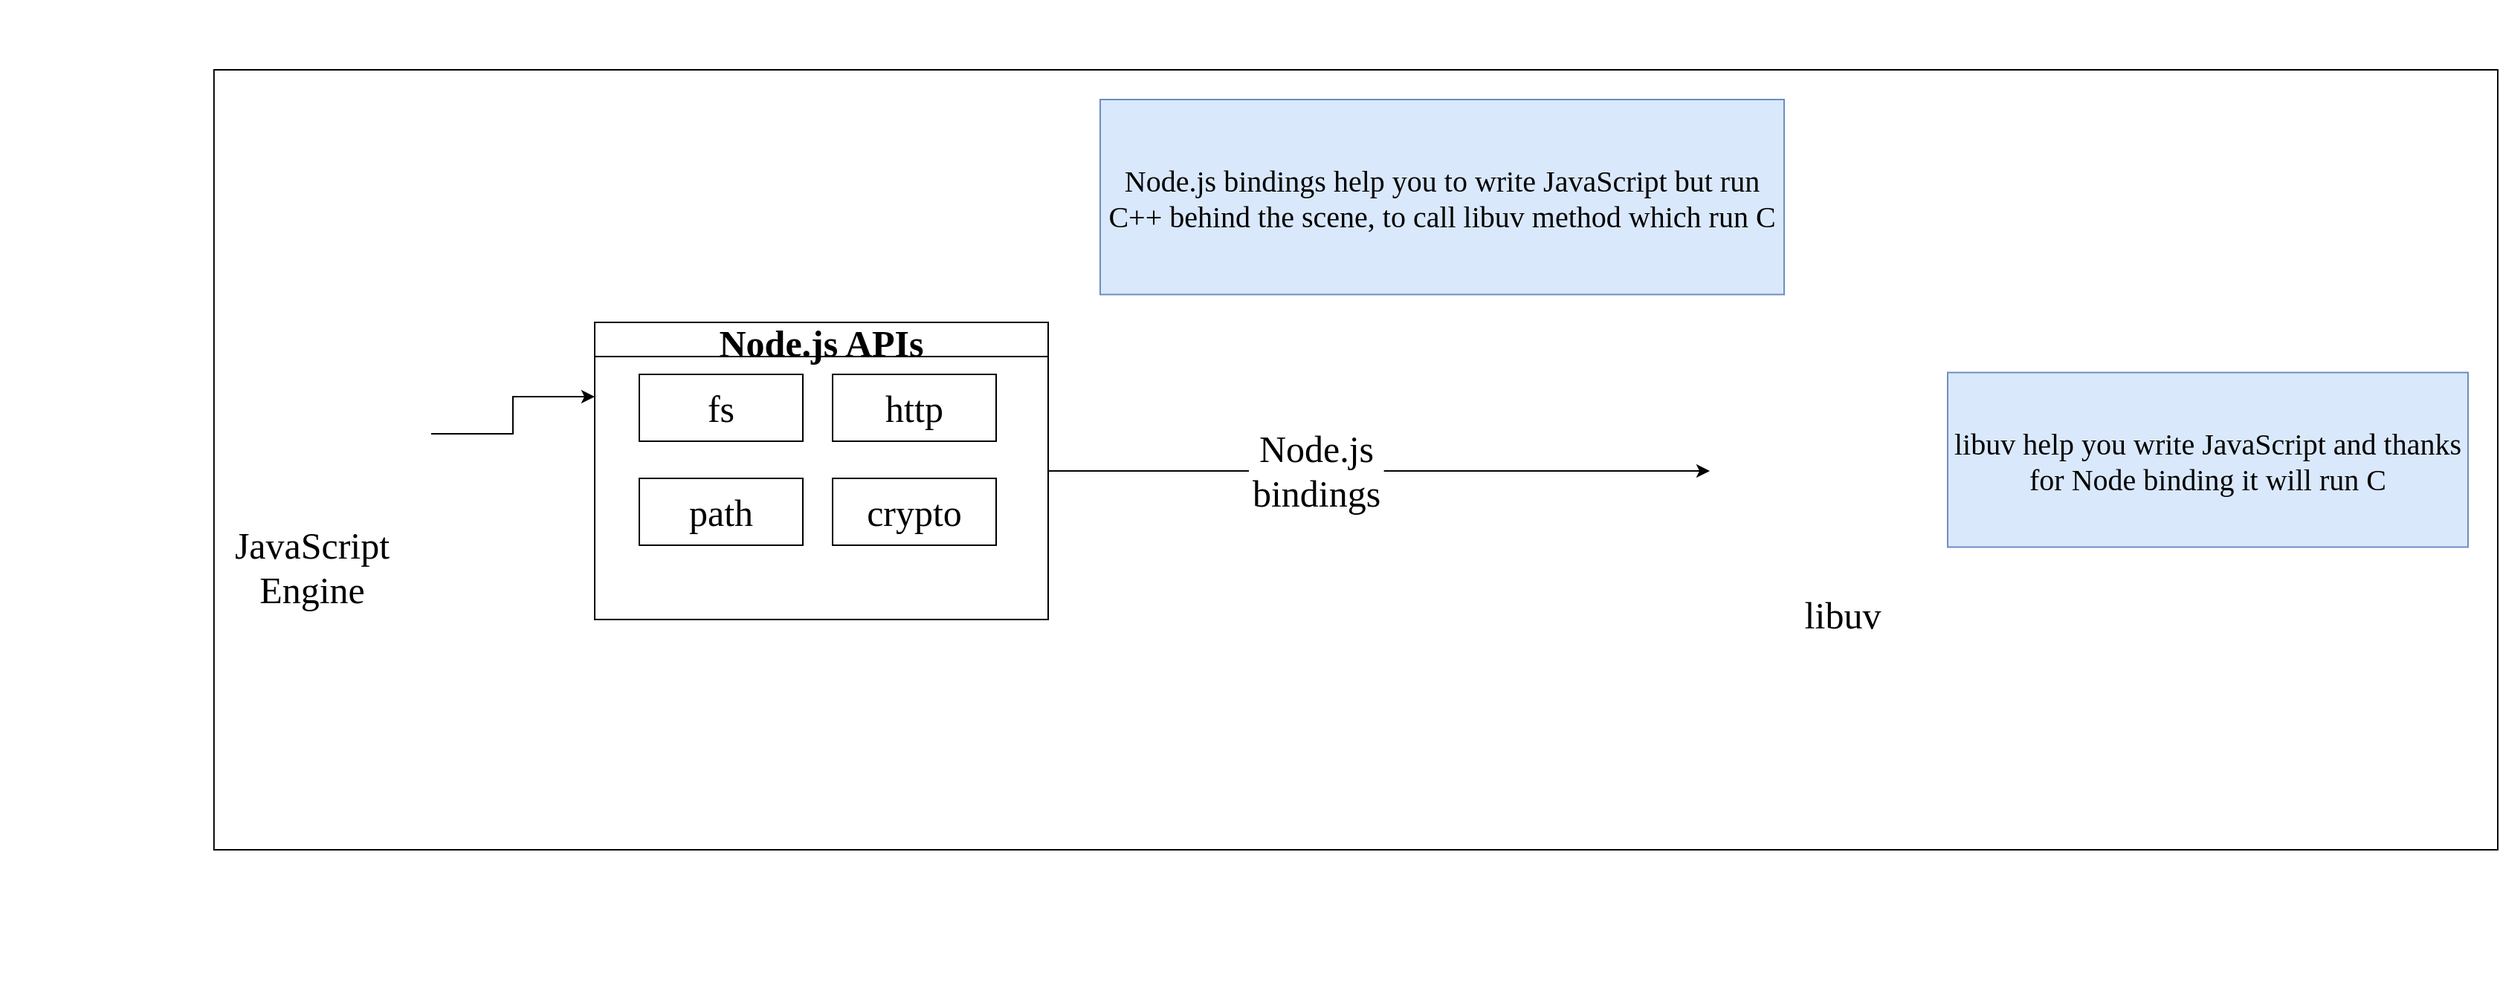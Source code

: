 <mxfile version="17.2.4" type="github" pages="6">
  <diagram id="OAc4Ez-2dxq1t8rJQaTQ" name="Node.js runtime">
    <mxGraphModel dx="2598" dy="939" grid="1" gridSize="10" guides="1" tooltips="1" connect="1" arrows="1" fold="1" page="1" pageScale="1" pageWidth="850" pageHeight="1100" math="0" shadow="0">
      <root>
        <mxCell id="0" />
        <mxCell id="1" parent="0" />
        <mxCell id="yg2UiKKqtqdn07k_aNCy-15" value="" style="group;" parent="1" vertex="1" connectable="0">
          <mxGeometry x="-310" y="120" width="1680" height="630" as="geometry" />
        </mxCell>
        <mxCell id="yg2UiKKqtqdn07k_aNCy-1" value="" style="rounded=0;whiteSpace=wrap;html=1;fillColor=none;" parent="yg2UiKKqtqdn07k_aNCy-15" vertex="1">
          <mxGeometry x="143.905" width="1536.095" height="525" as="geometry" />
        </mxCell>
        <mxCell id="yg2UiKKqtqdn07k_aNCy-19" value="Node.js bindings" style="text;html=1;strokeColor=none;fillColor=none;align=center;verticalAlign=middle;whiteSpace=wrap;rounded=0;fontFamily=Comfortaa;fontSource=https%3A%2F%2Ffonts.googleapis.com%2Fcss%3Ffamily%3DComfortaa;fontSize=25;" parent="yg2UiKKqtqdn07k_aNCy-15" vertex="1">
          <mxGeometry x="840.004" y="250.308" width="90.811" height="39.375" as="geometry" />
        </mxCell>
        <mxCell id="yg2UiKKqtqdn07k_aNCy-17" style="edgeStyle=orthogonalEdgeStyle;rounded=0;orthogonalLoop=1;jettySize=auto;html=1;fontFamily=Comfortaa;fontSource=https%3A%2F%2Ffonts.googleapis.com%2Fcss%3Ffamily%3DComfortaa;fontSize=25;startArrow=none;" parent="yg2UiKKqtqdn07k_aNCy-15" source="yg2UiKKqtqdn07k_aNCy-19" target="yg2UiKKqtqdn07k_aNCy-13" edge="1">
          <mxGeometry relative="1" as="geometry">
            <Array as="points">
              <mxPoint x="1271.351" y="275.625" />
              <mxPoint x="1271.351" y="275.625" />
            </Array>
          </mxGeometry>
        </mxCell>
        <mxCell id="74c8RebSrg2uGwLzsftT-2" value="Node.js bindings help you to write JavaScript but run C++ behind the scene, to call libuv method which run C" style="rounded=0;whiteSpace=wrap;html=1;fontFamily=Comfortaa;fontSource=https%3A%2F%2Ffonts.googleapis.com%2Fcss%3Ffamily%3DComfortaa;fontSize=20;fillColor=#dae8fc;strokeColor=#6c8ebf;" parent="yg2UiKKqtqdn07k_aNCy-15" vertex="1">
          <mxGeometry x="740" y="20" width="460" height="131.25" as="geometry" />
        </mxCell>
        <mxCell id="yg2UiKKqtqdn07k_aNCy-3" value="" style="shape=image;verticalLabelPosition=bottom;labelBackgroundColor=default;verticalAlign=top;aspect=fixed;imageAspect=0;image=https://cdn.freebiesupply.com/logos/large/2x/nodejs-1-logo-png-transparent.png;" parent="yg2UiKKqtqdn07k_aNCy-15" vertex="1">
          <mxGeometry x="42" y="-46.667" width="163.215" height="100.125" as="geometry" />
        </mxCell>
        <mxCell id="74c8RebSrg2uGwLzsftT-3" value="libuv help you write JavaScript and thanks for Node binding it will run C " style="rounded=0;whiteSpace=wrap;html=1;fontFamily=Comfortaa;fontSource=https%3A%2F%2Ffonts.googleapis.com%2Fcss%3Ffamily%3DComfortaa;fontSize=20;fillColor=#dae8fc;strokeColor=#6c8ebf;" parent="yg2UiKKqtqdn07k_aNCy-15" vertex="1">
          <mxGeometry x="1310" y="203.75" width="350" height="117.5" as="geometry" />
        </mxCell>
        <mxCell id="yg2UiKKqtqdn07k_aNCy-18" value="" style="group" parent="yg2UiKKqtqdn07k_aNCy-15" vertex="1" connectable="0">
          <mxGeometry x="1149.999" y="189.995" width="179.185" height="196.875" as="geometry" />
        </mxCell>
        <mxCell id="yg2UiKKqtqdn07k_aNCy-13" value="" style="shape=image;imageAspect=0;aspect=fixed;verticalLabelPosition=bottom;verticalAlign=top;fontFamily=Comfortaa;fontSource=https%3A%2F%2Ffonts.googleapis.com%2Fcss%3Ffamily%3DComfortaa;fontSize=25;fillColor=none;image=https://upload.wikimedia.org/wikipedia/commons/thumb/3/32/Libuv.svg/1200px-Libuv.svg.png;" parent="yg2UiKKqtqdn07k_aNCy-18" vertex="1">
          <mxGeometry width="143.988" height="145.946" as="geometry" />
        </mxCell>
        <mxCell id="yg2UiKKqtqdn07k_aNCy-14" value="libuv" style="text;html=1;strokeColor=none;fillColor=none;align=center;verticalAlign=middle;whiteSpace=wrap;rounded=0;fontFamily=Comfortaa;fontSource=https%3A%2F%2Ffonts.googleapis.com%2Fcss%3Ffamily%3DComfortaa;fontSize=25;" parent="yg2UiKKqtqdn07k_aNCy-18" vertex="1">
          <mxGeometry x="43.892" y="157.5" width="90.811" height="39.375" as="geometry" />
        </mxCell>
        <mxCell id="yg2UiKKqtqdn07k_aNCy-6" value="Node.js APIs" style="swimlane;fontFamily=Comfortaa;fontSource=https%3A%2F%2Ffonts.googleapis.com%2Fcss%3Ffamily%3DComfortaa;fontSize=25;fillColor=none;" parent="1" vertex="1">
          <mxGeometry x="90" y="290" width="305" height="200" as="geometry" />
        </mxCell>
        <mxCell id="yg2UiKKqtqdn07k_aNCy-7" value="fs" style="rounded=0;whiteSpace=wrap;html=1;fontFamily=Comfortaa;fontSource=https%3A%2F%2Ffonts.googleapis.com%2Fcss%3Ffamily%3DComfortaa;fontSize=25;fillColor=none;" parent="yg2UiKKqtqdn07k_aNCy-6" vertex="1">
          <mxGeometry x="30" y="35" width="110" height="45" as="geometry" />
        </mxCell>
        <mxCell id="yg2UiKKqtqdn07k_aNCy-8" value="http" style="rounded=0;whiteSpace=wrap;html=1;fontFamily=Comfortaa;fontSource=https%3A%2F%2Ffonts.googleapis.com%2Fcss%3Ffamily%3DComfortaa;fontSize=25;fillColor=none;" parent="yg2UiKKqtqdn07k_aNCy-6" vertex="1">
          <mxGeometry x="160" y="35" width="110" height="45" as="geometry" />
        </mxCell>
        <mxCell id="yg2UiKKqtqdn07k_aNCy-9" value="path" style="rounded=0;whiteSpace=wrap;html=1;fontFamily=Comfortaa;fontSource=https%3A%2F%2Ffonts.googleapis.com%2Fcss%3Ffamily%3DComfortaa;fontSize=25;fillColor=none;" parent="yg2UiKKqtqdn07k_aNCy-6" vertex="1">
          <mxGeometry x="30" y="105" width="110" height="45" as="geometry" />
        </mxCell>
        <mxCell id="yg2UiKKqtqdn07k_aNCy-10" value="crypto" style="rounded=0;whiteSpace=wrap;html=1;fontFamily=Comfortaa;fontSource=https%3A%2F%2Ffonts.googleapis.com%2Fcss%3Ffamily%3DComfortaa;fontSize=25;fillColor=none;" parent="yg2UiKKqtqdn07k_aNCy-6" vertex="1">
          <mxGeometry x="160" y="105" width="110" height="45" as="geometry" />
        </mxCell>
        <mxCell id="yg2UiKKqtqdn07k_aNCy-11" value="" style="group" parent="1" vertex="1" connectable="0">
          <mxGeometry x="-170" y="290" width="150" height="180" as="geometry" />
        </mxCell>
        <mxCell id="yg2UiKKqtqdn07k_aNCy-2" value="" style="shape=image;imageAspect=0;aspect=fixed;verticalLabelPosition=bottom;verticalAlign=top;fillColor=none;image=https://upload.wikimedia.org/wikipedia/commons/thumb/3/3f/V8_JavaScript_engine_logo_2.svg/1200px-V8_JavaScript_engine_logo_2.svg.png;" parent="yg2UiKKqtqdn07k_aNCy-11" vertex="1">
          <mxGeometry width="150" height="150" as="geometry" />
        </mxCell>
        <mxCell id="yg2UiKKqtqdn07k_aNCy-4" value="JavaScript Engine" style="text;html=1;strokeColor=none;fillColor=none;align=center;verticalAlign=middle;whiteSpace=wrap;rounded=0;fontFamily=Comfortaa;fontSource=https%3A%2F%2Ffonts.googleapis.com%2Fcss%3Ffamily%3DComfortaa;fontSize=25;" parent="yg2UiKKqtqdn07k_aNCy-11" vertex="1">
          <mxGeometry x="40" y="150" width="60" height="30" as="geometry" />
        </mxCell>
        <mxCell id="yg2UiKKqtqdn07k_aNCy-12" style="edgeStyle=orthogonalEdgeStyle;rounded=0;orthogonalLoop=1;jettySize=auto;html=1;fontFamily=Comfortaa;fontSource=https%3A%2F%2Ffonts.googleapis.com%2Fcss%3Ffamily%3DComfortaa;fontSize=25;entryX=0;entryY=0.25;entryDx=0;entryDy=0;" parent="1" source="yg2UiKKqtqdn07k_aNCy-2" target="yg2UiKKqtqdn07k_aNCy-6" edge="1">
          <mxGeometry relative="1" as="geometry" />
        </mxCell>
        <mxCell id="yg2UiKKqtqdn07k_aNCy-20" value="" style="edgeStyle=orthogonalEdgeStyle;rounded=0;orthogonalLoop=1;jettySize=auto;html=1;fontFamily=Comfortaa;fontSource=https%3A%2F%2Ffonts.googleapis.com%2Fcss%3Ffamily%3DComfortaa;fontSize=25;endArrow=none;" parent="1" source="yg2UiKKqtqdn07k_aNCy-6" target="yg2UiKKqtqdn07k_aNCy-19" edge="1">
          <mxGeometry relative="1" as="geometry">
            <mxPoint x="395" y="390" as="sourcePoint" />
            <mxPoint x="620" y="390" as="targetPoint" />
            <Array as="points">
              <mxPoint x="550" y="390" />
              <mxPoint x="550" y="390" />
            </Array>
          </mxGeometry>
        </mxCell>
      </root>
    </mxGraphModel>
  </diagram>
  <diagram id="8QC-vOUF8IWb6G2CFD-z" name="Sync vs. Async">
    <mxGraphModel dx="1398" dy="751" grid="1" gridSize="10" guides="1" tooltips="1" connect="1" arrows="1" fold="1" page="1" pageScale="1" pageWidth="850" pageHeight="1100" math="0" shadow="0">
      <root>
        <mxCell id="0" />
        <mxCell id="1" parent="0" />
        <mxCell id="k5Lb517Owgz2PKPVbbJE-1" value="Open 03. Single Threaded.drawio in AdvancedJavaScript" style="text;html=1;strokeColor=none;fillColor=none;align=center;verticalAlign=middle;whiteSpace=wrap;rounded=0;fontFamily=Comfortaa;fontSource=https%3A%2F%2Ffonts.googleapis.com%2Fcss%3Ffamily%3DComfortaa;fontSize=24;" parent="1" vertex="1">
          <mxGeometry x="140" y="420" width="780" height="80" as="geometry" />
        </mxCell>
        <mxCell id="k5Lb517Owgz2PKPVbbJE-2" value="Sync vs Async" style="text;html=1;strokeColor=none;fillColor=none;align=center;verticalAlign=middle;whiteSpace=wrap;rounded=0;fontFamily=Comfortaa;fontSource=https%3A%2F%2Ffonts.googleapis.com%2Fcss%3Ffamily%3DComfortaa;fontSize=40;fontStyle=1" parent="1" vertex="1">
          <mxGeometry x="375" y="400" width="310" height="30" as="geometry" />
        </mxCell>
      </root>
    </mxGraphModel>
  </diagram>
  <diagram id="perXBsWFFqQCcqEAyL-H" name="Process">
    <mxGraphModel dx="1398" dy="751" grid="1" gridSize="10" guides="1" tooltips="1" connect="1" arrows="1" fold="1" page="1" pageScale="1" pageWidth="850" pageHeight="1100" math="0" shadow="0">
      <root>
        <mxCell id="0" />
        <mxCell id="1" parent="0" />
        <mxCell id="vZmOLF_AjoPbEQj5h-5K-1" value="Process" style="text;html=1;strokeColor=none;fillColor=none;align=center;verticalAlign=middle;whiteSpace=wrap;rounded=0;fontFamily=Comfortaa;fontSource=https%3A%2F%2Ffonts.googleapis.com%2Fcss%3Ffamily%3DComfortaa;fontSize=40;fontStyle=1" vertex="1" parent="1">
          <mxGeometry x="375" y="390" width="310" height="30" as="geometry" />
        </mxCell>
        <mxCell id="vZmOLF_AjoPbEQj5h-5K-2" value="Open 03. Single Threaded.drawio in AdvancedJavaScript" style="text;html=1;strokeColor=none;fillColor=none;align=center;verticalAlign=middle;whiteSpace=wrap;rounded=0;fontFamily=Comfortaa;fontSource=https%3A%2F%2Ffonts.googleapis.com%2Fcss%3Ffamily%3DComfortaa;fontSize=24;" vertex="1" parent="1">
          <mxGeometry x="140" y="420" width="780" height="80" as="geometry" />
        </mxCell>
      </root>
    </mxGraphModel>
  </diagram>
  <diagram id="NZAaKsyEAJwZi_D2chz7" name="Single Threaded">
    <mxGraphModel dx="1398" dy="751" grid="1" gridSize="10" guides="1" tooltips="1" connect="1" arrows="1" fold="1" page="1" pageScale="1" pageWidth="850" pageHeight="1100" math="0" shadow="0">
      <root>
        <mxCell id="0" />
        <mxCell id="1" parent="0" />
        <mxCell id="2ZewhqEcFajgxQ2-xiQz-1" value="Open 03. Single Threaded.drawio in AdvancedJavaScript" style="text;html=1;strokeColor=none;fillColor=none;align=center;verticalAlign=middle;whiteSpace=wrap;rounded=0;fontFamily=Comfortaa;fontSource=https%3A%2F%2Ffonts.googleapis.com%2Fcss%3Ffamily%3DComfortaa;fontSize=24;" vertex="1" parent="1">
          <mxGeometry x="140" y="420" width="780" height="80" as="geometry" />
        </mxCell>
        <mxCell id="2ZewhqEcFajgxQ2-xiQz-2" value="Single Threaded" style="text;html=1;strokeColor=none;fillColor=none;align=center;verticalAlign=middle;whiteSpace=wrap;rounded=0;fontFamily=Comfortaa;fontSource=https%3A%2F%2Ffonts.googleapis.com%2Fcss%3Ffamily%3DComfortaa;fontSize=40;fontStyle=1" vertex="1" parent="1">
          <mxGeometry x="375" y="390" width="310" height="30" as="geometry" />
        </mxCell>
        <mxCell id="AgFpoj_BKupFhSpgYgWJ-1" value="Single Threaded" style="text;html=1;strokeColor=none;fillColor=none;align=center;verticalAlign=middle;whiteSpace=wrap;rounded=0;fontFamily=Comfortaa;fontSource=https%3A%2F%2Ffonts.googleapis.com%2Fcss%3Ffamily%3DComfortaa;fontSize=40;fontStyle=1" vertex="1" parent="1">
          <mxGeometry x="375" y="390" width="310" height="30" as="geometry" />
        </mxCell>
        <mxCell id="AgFpoj_BKupFhSpgYgWJ-2" value="Open 03. Single Threaded.drawio in AdvancedJavaScript" style="text;html=1;strokeColor=none;fillColor=none;align=center;verticalAlign=middle;whiteSpace=wrap;rounded=0;fontFamily=Comfortaa;fontSource=https%3A%2F%2Ffonts.googleapis.com%2Fcss%3Ffamily%3DComfortaa;fontSize=24;" vertex="1" parent="1">
          <mxGeometry x="140" y="420" width="780" height="80" as="geometry" />
        </mxCell>
      </root>
    </mxGraphModel>
  </diagram>
  <diagram id="bei77BFvAhtHUWod_t_5" name="Multi-Threaded">
    <mxGraphModel dx="2495" dy="884" grid="1" gridSize="10" guides="1" tooltips="1" connect="1" arrows="1" fold="1" page="1" pageScale="1" pageWidth="850" pageHeight="1100" math="0" shadow="0">
      <root>
        <mxCell id="0" />
        <mxCell id="1" parent="0" />
        <mxCell id="gtTMlfzbp1lxzcZjW1Qw-1" value="" style="rounded=0;whiteSpace=wrap;html=1;fontFamily=Comfortaa;fontSource=https%3A%2F%2Ffonts.googleapis.com%2Fcss%3Ffamily%3DComfortaa;fontSize=25;" vertex="1" parent="1">
          <mxGeometry x="-160" y="640" width="970" height="360" as="geometry" />
        </mxCell>
        <mxCell id="sNtf9839DS_s4BbCP3xr-1" value="Multi Threaded " style="text;html=1;strokeColor=none;fillColor=none;align=center;verticalAlign=middle;whiteSpace=wrap;rounded=0;fontSize=50;fontFamily=Comfortaa;fontSource=https%3A%2F%2Ffonts.googleapis.com%2Fcss%3Ffamily%3DComfortaa;fontStyle=1" vertex="1" parent="1">
          <mxGeometry x="200" y="240" width="450" height="30" as="geometry" />
        </mxCell>
        <mxCell id="bGkGVPnA9V97J4zLY0ro-2" value="JavaScript is Single Threaded" style="rounded=0;whiteSpace=wrap;html=1;fontFamily=Comfortaa;fontSource=https%3A%2F%2Ffonts.googleapis.com%2Fcss%3Ffamily%3DComfortaa;fontSize=25;fillColor=#dae8fc;strokeColor=#6c8ebf;" vertex="1" parent="1">
          <mxGeometry y="360" width="400" height="80" as="geometry" />
        </mxCell>
        <mxCell id="bGkGVPnA9V97J4zLY0ro-3" value="What actually can run in another thread is API provide by Web and Node which is written in C/C++ and can handle async task" style="text;html=1;strokeColor=none;fillColor=none;align=center;verticalAlign=middle;whiteSpace=wrap;rounded=0;fontFamily=Comfortaa;fontSource=https%3A%2F%2Ffonts.googleapis.com%2Fcss%3Ffamily%3DComfortaa;fontSize=25;fontStyle=2" vertex="1" parent="1">
          <mxGeometry x="-70" y="480" width="570" height="30" as="geometry" />
        </mxCell>
        <mxCell id="gtTMlfzbp1lxzcZjW1Qw-3" style="edgeStyle=orthogonalEdgeStyle;rounded=0;orthogonalLoop=1;jettySize=auto;html=1;fontFamily=Comfortaa;fontSource=https%3A%2F%2Ffonts.googleapis.com%2Fcss%3Ffamily%3DComfortaa;fontSize=25;startArrow=none;" edge="1" parent="1" source="bGkGVPnA9V97J4zLY0ro-5" target="gtTMlfzbp1lxzcZjW1Qw-1">
          <mxGeometry relative="1" as="geometry" />
        </mxCell>
        <mxCell id="bGkGVPnA9V97J4zLY0ro-4" value="API async task" style="rounded=0;whiteSpace=wrap;html=1;fontFamily=Comfortaa;fontSource=https%3A%2F%2Ffonts.googleapis.com%2Fcss%3Ffamily%3DComfortaa;fontSize=25;" vertex="1" parent="1">
          <mxGeometry x="-800" y="760" width="200" height="60" as="geometry" />
        </mxCell>
        <mxCell id="bGkGVPnA9V97J4zLY0ro-5" value="When you call provided async task of Node API" style="text;html=1;strokeColor=none;fillColor=none;align=center;verticalAlign=middle;whiteSpace=wrap;rounded=0;fontFamily=Comfortaa;fontSource=https%3A%2F%2Ffonts.googleapis.com%2Fcss%3Ffamily%3DComfortaa;fontSize=25;" vertex="1" parent="1">
          <mxGeometry x="-550" y="790" width="340" height="30" as="geometry" />
        </mxCell>
        <mxCell id="gtTMlfzbp1lxzcZjW1Qw-4" value="" style="edgeStyle=orthogonalEdgeStyle;rounded=0;orthogonalLoop=1;jettySize=auto;html=1;fontFamily=Comfortaa;fontSource=https%3A%2F%2Ffonts.googleapis.com%2Fcss%3Ffamily%3DComfortaa;fontSize=25;endArrow=none;" edge="1" parent="1" source="bGkGVPnA9V97J4zLY0ro-4" target="bGkGVPnA9V97J4zLY0ro-5">
          <mxGeometry relative="1" as="geometry">
            <mxPoint x="-600" y="790.0" as="sourcePoint" />
            <mxPoint x="-160" y="820.0" as="targetPoint" />
          </mxGeometry>
        </mxCell>
        <mxCell id="Ez1KzpxHkw0W1O06Dw-A-2" value="" style="shape=image;imageAspect=0;aspect=fixed;verticalLabelPosition=bottom;verticalAlign=top;fontFamily=Comfortaa;fontSource=https%3A%2F%2Ffonts.googleapis.com%2Fcss%3Ffamily%3DComfortaa;fontSize=25;fillColor=none;image=https://upload.wikimedia.org/wikipedia/commons/thumb/3/32/Libuv.svg/1200px-Libuv.svg.png;" vertex="1" parent="1">
          <mxGeometry x="-213.991" y="574.055" width="143.988" height="145.946" as="geometry" />
        </mxCell>
        <mxCell id="Ez1KzpxHkw0W1O06Dw-A-5" value="" style="group" vertex="1" connectable="0" parent="1">
          <mxGeometry x="-60" y="680" width="200" height="250" as="geometry" />
        </mxCell>
        <mxCell id="gtTMlfzbp1lxzcZjW1Qw-2" value="" style="shape=image;imageAspect=0;aspect=fixed;verticalLabelPosition=bottom;verticalAlign=top;fontFamily=Comfortaa;fontSource=https%3A%2F%2Ffonts.googleapis.com%2Fcss%3Ffamily%3DComfortaa;fontSize=25;image=https://d30y9cdsu7xlg0.cloudfront.net/png/4994-200.png;" vertex="1" parent="Ez1KzpxHkw0W1O06Dw-A-5">
          <mxGeometry width="200" height="200" as="geometry" />
        </mxCell>
        <mxCell id="Ez1KzpxHkw0W1O06Dw-A-4" value="Event Loop" style="text;html=1;strokeColor=none;fillColor=none;align=center;verticalAlign=middle;whiteSpace=wrap;rounded=0;fontFamily=Comfortaa;fontSource=https%3A%2F%2Ffonts.googleapis.com%2Fcss%3Ffamily%3DComfortaa;fontSize=25;" vertex="1" parent="Ez1KzpxHkw0W1O06Dw-A-5">
          <mxGeometry x="70" y="220" width="60" height="30" as="geometry" />
        </mxCell>
        <mxCell id="Ez1KzpxHkw0W1O06Dw-A-7" value="Async I/O" style="swimlane;fontFamily=Comfortaa;fontSource=https%3A%2F%2Ffonts.googleapis.com%2Fcss%3Ffamily%3DComfortaa;fontSize=25;" vertex="1" parent="1">
          <mxGeometry x="200" y="670" width="450" height="200" as="geometry" />
        </mxCell>
        <mxCell id="Ez1KzpxHkw0W1O06Dw-A-15" style="edgeStyle=orthogonalEdgeStyle;rounded=0;orthogonalLoop=1;jettySize=auto;html=1;fontFamily=Comfortaa;fontSource=https%3A%2F%2Ffonts.googleapis.com%2Fcss%3Ffamily%3DComfortaa;fontSize=25;" edge="1" parent="Ez1KzpxHkw0W1O06Dw-A-7" source="Ez1KzpxHkw0W1O06Dw-A-8" target="Ez1KzpxHkw0W1O06Dw-A-12">
          <mxGeometry relative="1" as="geometry" />
        </mxCell>
        <mxCell id="Ez1KzpxHkw0W1O06Dw-A-8" value="network" style="rounded=0;whiteSpace=wrap;html=1;fontFamily=Comfortaa;fontSource=https%3A%2F%2Ffonts.googleapis.com%2Fcss%3Ffamily%3DComfortaa;fontSize=25;" vertex="1" parent="Ez1KzpxHkw0W1O06Dw-A-7">
          <mxGeometry x="40" y="40" width="120" height="60" as="geometry" />
        </mxCell>
        <mxCell id="Ez1KzpxHkw0W1O06Dw-A-14" style="edgeStyle=orthogonalEdgeStyle;rounded=0;orthogonalLoop=1;jettySize=auto;html=1;fontFamily=Comfortaa;fontSource=https%3A%2F%2Ffonts.googleapis.com%2Fcss%3Ffamily%3DComfortaa;fontSize=25;" edge="1" parent="Ez1KzpxHkw0W1O06Dw-A-7" source="Ez1KzpxHkw0W1O06Dw-A-11" target="Ez1KzpxHkw0W1O06Dw-A-13">
          <mxGeometry relative="1" as="geometry" />
        </mxCell>
        <mxCell id="Ez1KzpxHkw0W1O06Dw-A-11" value="file system" style="rounded=0;whiteSpace=wrap;html=1;fontFamily=Comfortaa;fontSource=https%3A%2F%2Ffonts.googleapis.com%2Fcss%3Ffamily%3DComfortaa;fontSize=25;" vertex="1" parent="Ez1KzpxHkw0W1O06Dw-A-7">
          <mxGeometry x="40" y="120" width="120" height="60" as="geometry" />
        </mxCell>
        <mxCell id="Ez1KzpxHkw0W1O06Dw-A-12" value="OS" style="rounded=0;whiteSpace=wrap;html=1;fontFamily=Comfortaa;fontSource=https%3A%2F%2Ffonts.googleapis.com%2Fcss%3Ffamily%3DComfortaa;fontSize=25;" vertex="1" parent="Ez1KzpxHkw0W1O06Dw-A-7">
          <mxGeometry x="300" y="40" width="120" height="60" as="geometry" />
        </mxCell>
        <mxCell id="Ez1KzpxHkw0W1O06Dw-A-13" value="Thread Pool" style="rounded=0;whiteSpace=wrap;html=1;fontFamily=Comfortaa;fontSource=https%3A%2F%2Ffonts.googleapis.com%2Fcss%3Ffamily%3DComfortaa;fontSize=25;" vertex="1" parent="Ez1KzpxHkw0W1O06Dw-A-7">
          <mxGeometry x="300" y="120" width="120" height="60" as="geometry" />
        </mxCell>
      </root>
    </mxGraphModel>
  </diagram>
  <diagram id="auNMwHPuiphaWf9W52B8" name="Page-6">
    <mxGraphModel dx="1398" dy="751" grid="1" gridSize="10" guides="1" tooltips="1" connect="1" arrows="1" fold="1" page="1" pageScale="1" pageWidth="850" pageHeight="1100" math="0" shadow="0">
      <root>
        <mxCell id="0" />
        <mxCell id="1" parent="0" />
      </root>
    </mxGraphModel>
  </diagram>
</mxfile>
